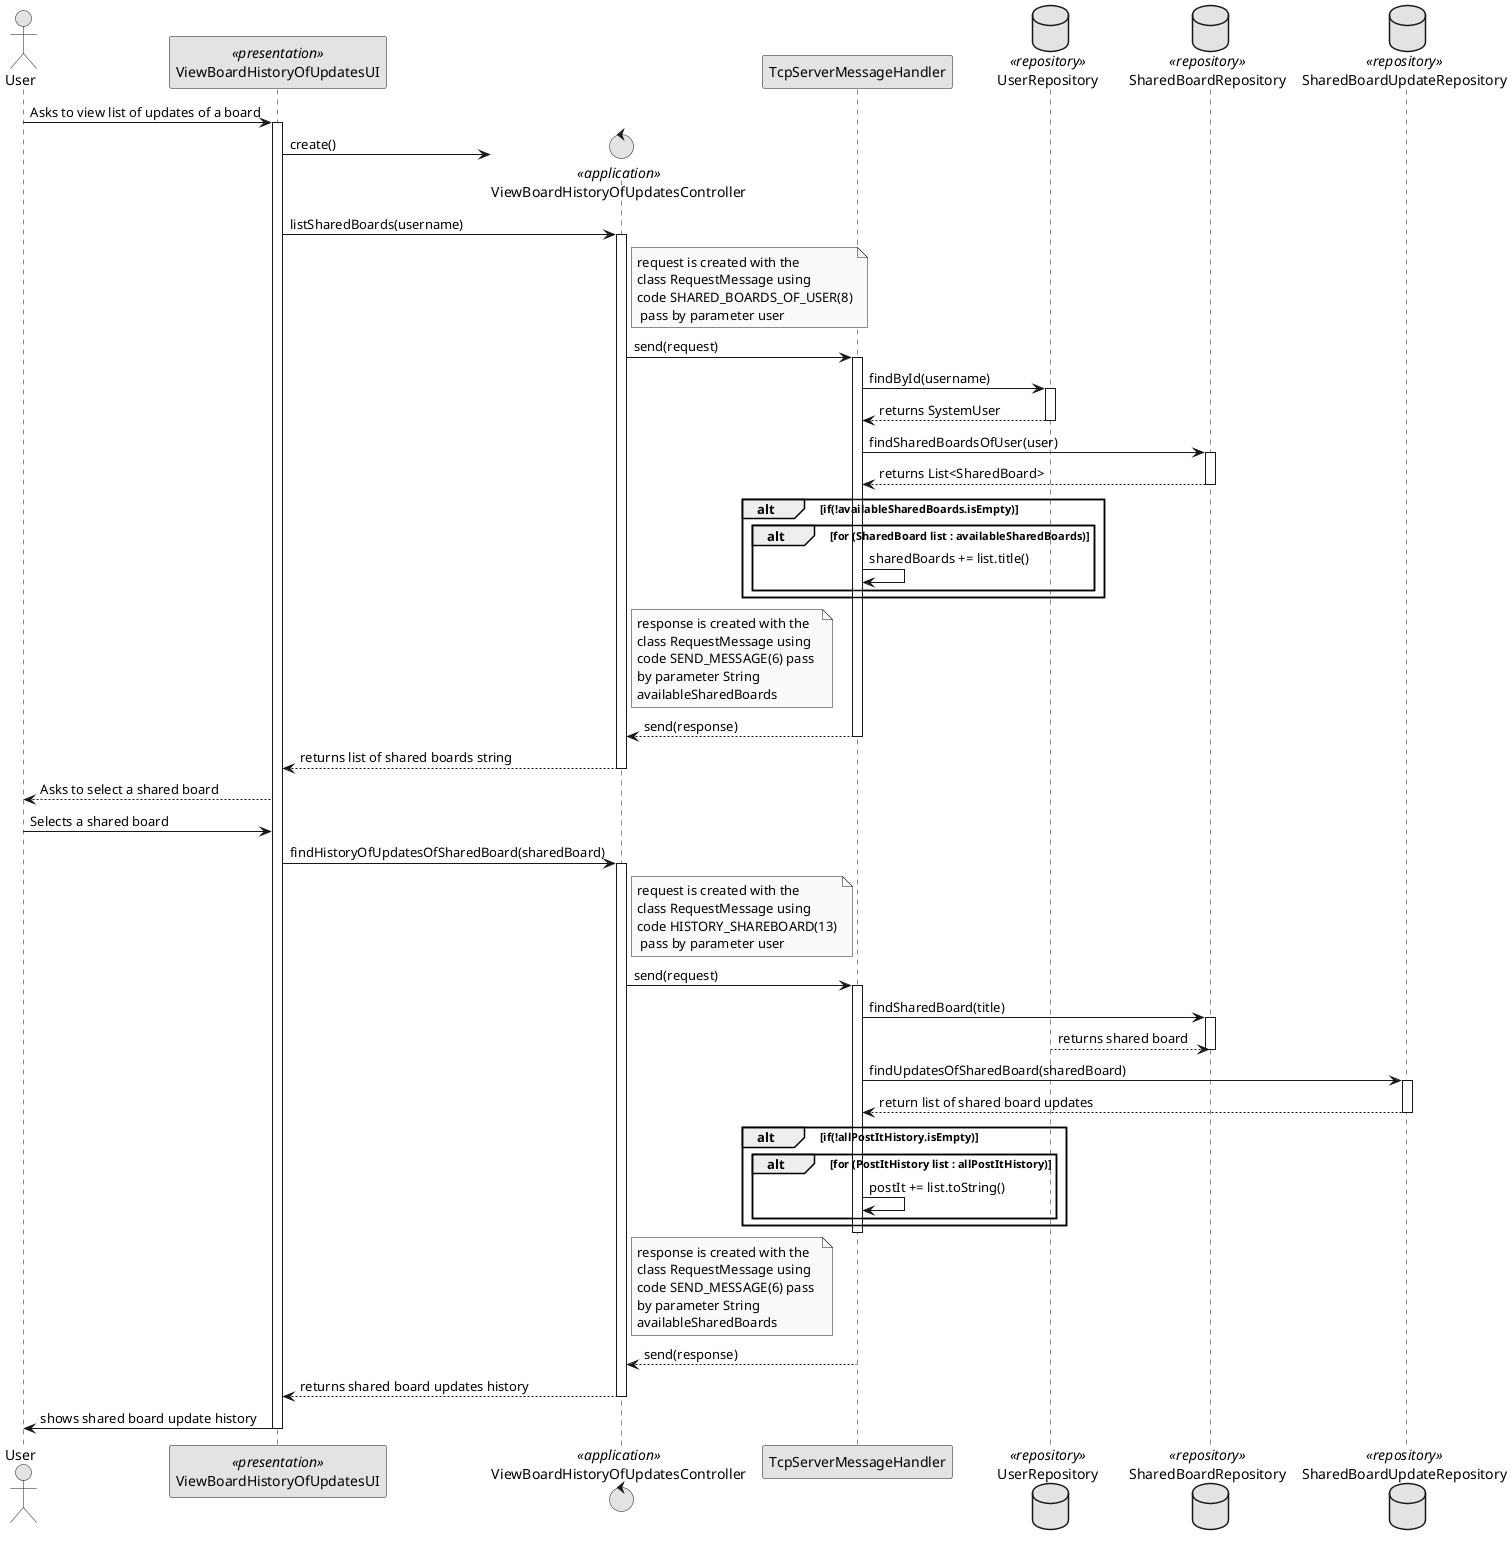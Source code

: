 @startuml
'http://plantuml.com/skinparam.html
skinparam monochrome true
skinparam packageStyle rect
skinparam defaultFontName FG Virgil
skinparam shadowing false

actor User as Actor
participant ViewBoardHistoryOfUpdatesUI as UI <<presentation>>
control ViewBoardHistoryOfUpdatesController as Controller <<application>>
participant TcpServerMessageHandler
database UserRepository <<repository>>
database SharedBoardRepository <<repository>>
database SharedBoardUpdateRepository <<repository>>

Actor -> UI: Asks to view list of updates of a board
activate UI
    UI -> Controller **: create()
    UI -> Controller: listSharedBoards(username)
    activate Controller
        note right of Controller: request is created with the \nclass RequestMessage using \ncode SHARED_BOARDS_OF_USER(8)\n pass by parameter user
        Controller -> TcpServerMessageHandler: send(request)
        activate TcpServerMessageHandler
            TcpServerMessageHandler -> UserRepository: findById(username)
            activate UserRepository
                UserRepository --> TcpServerMessageHandler: returns SystemUser
            deactivate UserRepository
            TcpServerMessageHandler -> SharedBoardRepository: findSharedBoardsOfUser(user)
            activate SharedBoardRepository
                SharedBoardRepository --> TcpServerMessageHandler: returns List<SharedBoard>
            deactivate SharedBoardRepository
            alt if(!availableSharedBoards.isEmpty)
                alt for (SharedBoard list : availableSharedBoards)
                    TcpServerMessageHandler -> TcpServerMessageHandler: sharedBoards += list.title()
                end
            end
            deactivate SharedBoardRepository
            note right of Controller: response is created with the \nclass RequestMessage using \ncode SEND_MESSAGE(6) pass \nby parameter String \navailableSharedBoards
            TcpServerMessageHandler --> Controller: send(response)
        deactivate TcpServerMessageHandler
        Controller --> UI: returns list of shared boards string
    deactivate Controller
    UI --> Actor: Asks to select a shared board
    Actor -> UI: Selects a shared board
    UI -> Controller : findHistoryOfUpdatesOfSharedBoard(sharedBoard)
    activate Controller
        note right of Controller: request is created with the \nclass RequestMessage using \ncode HISTORY_SHAREBOARD(13)\n pass by parameter user
        Controller -> TcpServerMessageHandler: send(request)
        activate TcpServerMessageHandler
            TcpServerMessageHandler -> SharedBoardRepository: findSharedBoard(title)
            activate SharedBoardRepository
                UserRepository --> SharedBoardRepository: returns shared board
            deactivate SharedBoardRepository
            TcpServerMessageHandler -> SharedBoardUpdateRepository : findUpdatesOfSharedBoard(sharedBoard)
            activate SharedBoardUpdateRepository
                SharedBoardUpdateRepository --> TcpServerMessageHandler : return list of shared board updates
            deactivate SharedBoardUpdateRepository
            alt if(!allPostItHistory.isEmpty)
                alt for (PostItHistory list : allPostItHistory)
                    TcpServerMessageHandler -> TcpServerMessageHandler: postIt += list.toString()
                end
            end
        deactivate TcpServerMessageHandler
        note right of Controller: response is created with the \nclass RequestMessage using \ncode SEND_MESSAGE(6) pass \nby parameter String \navailableSharedBoards
        TcpServerMessageHandler --> Controller: send(response)
    Controller --> UI: returns shared board updates history
    deactivate Controller
    UI -> Actor : shows shared board update history
deactivate UI

@enduml